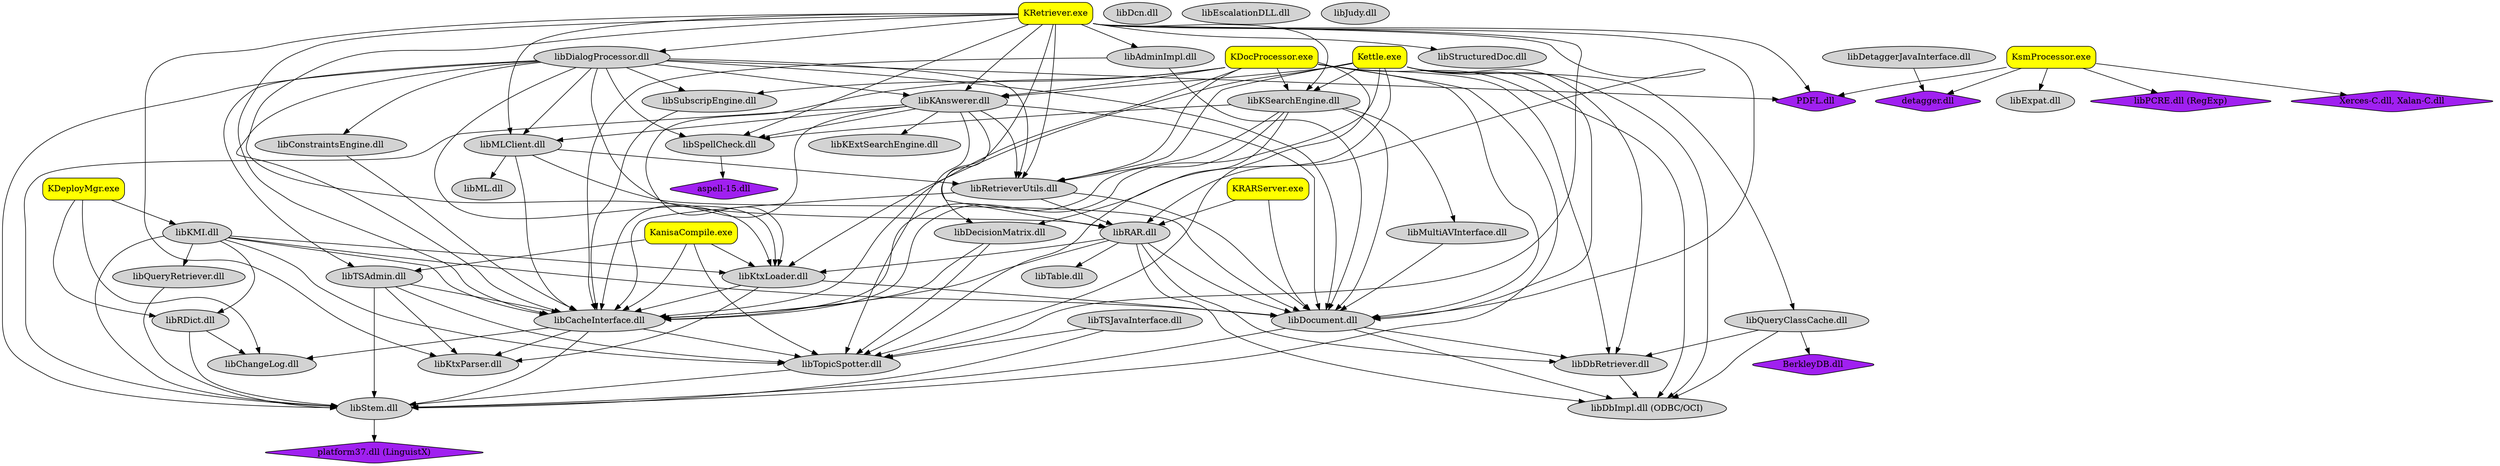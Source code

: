 digraph G
{
	compound=true;
	node [style="rounded,filled"];

/*
	subgraph cluster0
	{
		a -> b;
		a -> c;
		b -> d;
		c -> d;
	}

	subgraph cluster1
	{
		e -> g;
		e -> f;
	}

	b -> f [lhead=cluster1];
	d -> e;
	c -> g [ltail=cluster0, lhead=cluster1];
	c -> e [ltail=cluster0];
	d -> h;

	subgraph cluster0
	{
		libDove;
		libDoveServices
		libOsal;
	}

*/
	/********
	 * EDGES
	 ********/

	libAdminImpl -> libCacheInterface;
	libAdminImpl -> libDocument;
//	libAdminImpl -> libGenUtil;
//	libAdminImpl -> libOsal;

	libCacheInterface -> libChangeLog;
//	libCacheInterface -> libDove;
//	libCacheInterface -> libGenUtil;
	libCacheInterface -> libKtxParser;
//	libCacheInterface -> libOsal;
//	libCacheInterface -> libOsalSockets;
	libCacheInterface -> libStem;
	libCacheInterface -> libTopicSpotter;

//	libChangeLog -> libDoveServices;
//	libChangeLog -> libGenUtil;
//	libChangeLog -> libOsal;

	libConstraintsEngine -> libCacheInterface;
//	libConstraintsEngine -> libDove;
//	libConstraintsEngine -> libGenUtil;
//	libConstraintsEngine -> libOsal;

//	libDbImpl -> libDove;
//	libDbImpl -> libGenUtil;
//	libDbImpl -> libOsal;


	libDbRetriever -> libDbImpl;
//	libDbRetriever -> libDove;
//	libDbRetriever -> libDoveServices;
//	libDbRetriever -> libGenUtil;
//	libDbRetriever -> libOsal;

//	libDcn -> libGenUtil;
//	libDcn -> libOsal;

	libDecisionMatrix -> libCacheInterface;
//	libDecisionMatrix -> libGenUtil;
//	libDecisionMatrix -> libOsal;
	libDecisionMatrix -> libTopicSpotter;

	libDetaggerJavaInterface -> detagger; /* 3rdParty */

	libDialogProcessor -> libCacheInterface;
	libDialogProcessor -> libConstraintsEngine;
	libDialogProcessor -> libDocument;
//	libDialogProcessor -> libDove;
//	libDialogProcessor -> libDoveServices;
//	libDialogProcessor -> libGenUtil;
	libDialogProcessor -> libKAnswerer;
	libDialogProcessor -> libKtxLoader;
	libDialogProcessor -> libMLClient;
//	libDialogProcessor -> libOsal;
	libDialogProcessor -> libRetrieverUtils;
	libDialogProcessor -> libRAR;
	libDialogProcessor -> libSpellCheck;
	libDialogProcessor -> libStem;
	libDialogProcessor -> libSubscripEngine;
	libDialogProcessor -> libTSAdmin;
	libDialogProcessor -> PDFL; /* 3rdParty */
	
	libDocument -> libDbImpl;
	libDocument -> libDbRetriever;
//	libDocument -> libDove;
//	libDocument -> libDoveServices;
//	libDocument -> libGenUtil;
//	libDocument -> libOsalSockets;
	libDocument -> libStem;

//	libDove -> libGenUtil;
//	libDove -> libOsal;
//	libDove -> libOsalSockets;

//	libDoveServices -> libGenUtil;
//	libDoveServices -> libDove;
//	libDoveServices -> libOsal;

//	libEscalationDLL -> libGenUtil;
//	libEscalationDLL -> libOsal;

	/* libExpat -> nothing; */

//	libGenUtil -> libOsal;
//	libGenUtil -> libOsalSockets;

	/* libJudy -> nothing; */

	libKAnswerer -> libCacheInterface;
	libKAnswerer -> libDocument;
//	libKAnswerer -> libDove;
//	libKAnswerer -> libGenUtil;
	libKAnswerer -> libKExtSearchEngine;
	libKAnswerer -> libMLClient;
//	libKAnswerer -> libOsal;
	libKAnswerer -> libRAR;
	libKAnswerer -> libRetrieverUtils;
	libKAnswerer -> libSpellCheck;
	libKAnswerer -> libStem;
	libKAnswerer -> libTopicSpotter;

//	libKExtSearchEngine -> libGenUtil;
//	libKExtSearchEngine -> libOsal;

	libKMI -> libCacheInterface;
	libKMI -> libDocument;
//	libKMI -> libDove;
//	libKMI -> libDoveServices;
//	libKMI -> libGenUtil;
	libKMI -> libQueryRetriever;
	libKMI -> libKtxLoader;
//	libKMI -> libOsal;
	libKMI -> libRDict;
	libKMI -> libStem;
	libKMI -> libTopicSpotter;

	libKSearchEngine -> libCacheInterface;
	libKSearchEngine -> libDocument;
//	libKSearchEngine -> libDove;
//	libKSearchEngine -> libDoveServices;
//	libKSearchEngine -> libGenUtil;
	libKSearchEngine -> libMultiAVInterface;
//	libKSearchEngine -> libOsal;
	libKSearchEngine -> libRetrieverUtils;
	libKSearchEngine -> libSpellCheck;
	libKSearchEngine -> libTopicSpotter;

	libKtxLoader -> libCacheInterface;
	libKtxLoader -> libDocument;
//	libKtxLoader -> libDove;
//	libKtxLoader -> libDoveServices;
//	libKtxLoader -> libGenUtil;
	libKtxLoader -> libKtxParser;
//	libKtxLoader -> libOsal;

//	libKtxParser -> libGenUtil;
//	libKtxParser -> libOsal;

//	libML -> libOsal;

	libMLClient -> libML;
	libMLClient -> libCacheInterface;
	libMLClient -> libDocument;
//	libMLClient -> libGenUtil;
//	libMLClient -> libOsal;
	libMLClient -> libRetrieverUtils;

	libMultiAVInterface -> libDocument;
//	libMultiAVInterface -> libDove;
//	libMultiAVInterface -> libDoveServices;
//	libMultiAVInterface -> libGenUtil;
//	libMultiAVInterface -> libOsal;

	/* libOsal -> nothing; */

//	libOsalSockets -> libOsal;

	libQueryClassCache -> libDbImpl;
	libQueryClassCache -> libDbRetriever;
//	libQueryClassCache -> libDove;
//	libQueryClassCache -> libGenUtil;
//	libQueryClassCache -> libOsal;
	libQueryClassCache -> BerkleyDB; /* 3rdParty */

//	libQueryRetriever -> libGenUtil;
//	libQueryRetriever -> libOsal;
	libQueryRetriever -> libStem;

	libRAR -> libCacheInterface;
	libRAR -> libDbImpl;
	libRAR -> libDbRetriever;
	libRAR -> libDocument;
//	libRAR -> libDove;
//	libRAR -> libDoveServices;
//	libRAR -> libGenUtil;
	libRAR -> libKtxLoader;
//	libRAR -> libOsal;
	libRAR -> libTable;

	libRDict -> libChangeLog;
//	libRDict -> libDove;
//	libRDict -> libDoveServices;
//	libRDict -> libGenUtil;
//	libRDict -> libOsal;
	libRDict -> libStem;

	libRetrieverUtils -> libCacheInterface;
	libRetrieverUtils -> libDocument;
//	libRetrieverUtils -> libGenUtil;
//	libRetrieverUtils -> libOsal;
	libRetrieverUtils -> libRAR;

//	libSpellCheck -> libOsal;
	libSpellCheck -> ASPELL; /* 3rdParty */

//	libStem -> libOsal;
	libStem -> LINGUIST_X; /* 3rdParty */

//	libStructuredDoc -> libDove;
//	libStructuredDoc -> libGenUtil;
//	libStructuredDoc -> libOsal;

	libSubscripEngine -> libCacheInterface;
//	libSubscripEngine -> libDove;
//	libSubscripEngine -> libOsal;

//	libTable -> libGenUtil;
//	libTable -> libOsal;

//	libTopicSpotter -> libDove;
//	libTopicSpotter -> libGenUtil;
//	libTopicSpotter -> libOsal;
	libTopicSpotter -> libStem;

	libTSAdmin -> libCacheInterface;
//	libTSAdmin -> libGenUtil;
	libTSAdmin -> libKtxParser;
//	libTSAdmin -> libOsal
	libTSAdmin -> libStem;
	libTSAdmin -> libTopicSpotter;

//	libTSJavaInterface -> libGenUtil;
	libTSJavaInterface -> libTopicSpotter;
//	libTSJavaInterface -> libOsal;
	libTSJavaInterface -> libStem;

	/* EXE edges */

	KanisaCompile -> libCacheInterface;
//	KanisaCompile -> libDove;
//	KanisaCompile -> libGenUtil;
//	KanisaCompile -> libOsal;
	KanisaCompile -> libKtxLoader;
	KanisaCompile -> libTopicSpotter;
	KanisaCompile -> libTSAdmin;

	KDeployMgr -> libChangeLog;
//	KDeployMgr -> libDove;
//	KDeployMgr -> libDoveServices;
//	KDeployMgr -> libGenUtil;
	KDeployMgr -> libKMI;
//	KDeployMgr -> libOsal;
//	KDeployMgr -> libOsalSockets;
	KDeployMgr -> libRDict;

//	KDMHelper -> libDove;
//	KDMHelper -> libDoveServices;
//	KDMHelper -> libGenUtil;
//	KDMHelper -> libOsal;
//	KDMHelper -> libOsalSockets;

	KRetriever -> libAdminImpl;
	KRetriever -> libCacheInterface;
	KRetriever -> libDecisionMatrix;
	KRetriever -> libDocument;
//	KRetriever -> libDove;
//	KRetriever -> libDoveServices;
	KRetriever -> libDialogProcessor;
//	KRetriever -> libGenUtil;
	KRetriever -> libKAnswerer;
	KRetriever -> libKSearchEngine;
	KRetriever -> libKtxLoader;
	KRetriever -> libKtxParser;
	KRetriever -> libMLClient;
//	KRetriever -> libOsal;
	KRetriever -> libRAR;
	KRetriever -> libRetrieverUtils;
	KRetriever -> libStructuredDoc;
	KRetriever -> libTopicSpotter;
	KRetriever -> libSpellCheck;
	KRetriever -> PDFL; /* 3rdParty */

	KDocProcessor -> libCacheInterface;
//	KDocProcessor -> libDove;
//	KDocProcessor -> libDoveServices;
//	KDocProcessor -> libGenUtil;
	KDocProcessor -> libDbImpl;
	KDocProcessor -> libDbRetriever;
	KDocProcessor -> libDocument;
	KDocProcessor -> libRetrieverUtils;
	KDocProcessor -> libKAnswerer;
	KDocProcessor -> libKSearchEngine;
	KDocProcessor -> libKtxLoader;
	KDocProcessor -> libStem;
	KDocProcessor -> libSubscripEngine;
	KDocProcessor -> libTopicSpotter;

	KRARServer -> libDocument;
//	KRARServer -> libDove;
//	KRARServer -> libDoveServices;
//	KRARServer -> libGenUtil;
//	KRARServer -> libOsal;
	KRARServer -> libRAR;

//	KsmProcessor -> libDove;
//	KsmProcessor -> libDoveServices;
	KsmProcessor -> libExpat;
//	KsmProcessor -> libGenUtil;
//	KsmProcessor -> libOsal;
//	KsmProcessor -> libOsalSockets;
	KsmProcessor -> detagger; /* 3rdParty */
	KsmProcessor -> libPCRE;  /* 3rdParty */
	KsmProcessor -> PDFL;     /* 3rdParty */
	KsmProcessor -> XML_C;    /* 3rdParty */

	Kettle -> libCacheInterface;
	Kettle -> libDbImpl;
	Kettle -> libDbRetriever;
	Kettle -> libDecisionMatrix;
	Kettle -> libDocument;
//	Kettle -> libDove;
//	Kettle -> libDoveServices;
//	Kettle -> libGenUtil;
	Kettle -> libKAnswerer;
	Kettle -> libKSearchEngine;
	Kettle -> libKtxLoader;
//	Kettle -> libOsal;
//	Kettle -> libOsalSockets;
	Kettle -> libQueryClassCache;
	Kettle -> libRetrieverUtils;

//	KRouter -> libDove;
//	KRouter -> libDoveServices;
//	KRouter -> libGenUtil;
//	KRouter -> libOsal;
//	KRouter -> libOsalSockets;

//	KNameservice -> libDove;
//	KNameservice -> libDoveServices;
//	KNameservice -> libGenUtil;
//	KNameservice -> libOsal;
//	KNameservice -> libOsalSockets;

//	KState -> libDove;
//	KState -> libDoveServices;
//	KState -> libGenUtil;
//	KState -> libOsal;
//	KState -> libOsalSockets;

//	KSWLogger -> libDove;
//	KSWLogger -> libDoveServices;
//	KSWLogger -> libGenUtil;
//	KSWLogger -> libOsal;
//	KSWLogger -> libOsalSockets;

//	KettleHelper -> libDove;
//	KettleHelper -> libDoveServices;
//	KettleHelper -> libGenUtil;
//	KettleHelper -> libOsal;
	
	/********
	 * NODES
	 ********/

	libAdminImpl             [label="libAdminImpl.dll"];

	libCacheInterface        [label="libCacheInterface.dll"];
	libChangeLog             [label="libChangeLog.dll"];
	libConstraintsEngine     [label="libConstraintsEngine.dll"];

	libDbImpl                [label="libDbImpl.dll (ODBC/OCI)"];
	libDbRetriever           [label="libDbRetriever.dll"];
	libDcn                   [label="libDcn.dll"];
	libDecisionMatrix        [label="libDecisionMatrix.dll"];
	libDetaggerJavaInterface [label="libDetaggerJavaInterface.dll"];
	libDialogProcessor       [label="libDialogProcessor.dll"];
	libDocument              [label="libDocument.dll"];
//	libDove                  [label="libDove.dll"];
//	libDoveServices          [label="libDoveServices.dll"];

	libEscalationDLL         [label="libEscalationDLL.dll"];
	libExpat                 [label="libExpat.dll"];

//	libGenUtil               [label="libGenUtil.dll"];

	libJudy                  [label="libJudy.dll"];

	libKAnswerer             [label="libKAnswerer.dll"];
	libKExtSearchEngine      [label="libKExtSearchEngine.dll"];
	libKMI                   [label="libKMI.dll"];
	libKSearchEngine         [label="libKSearchEngine.dll"];
	libKtxLoader             [label="libKtxLoader.dll"];
	libKtxParser             [label="libKtxParser.dll"];

	libML                    [label="libML.dll"];
	libMLClient              [label="libMLClient.dll"];
	libMultiAVInterface      [label="libMultiAVInterface.dll"];

//	libOsal                  [label="libOsal.dll"];
//	libOsalSockets           [label="libOsalSockets.dll"];

	libQueryClassCache       [label="libQueryClassCache.dll"];
	libQueryRetriever        [label="libQueryRetriever.dll"];

	libRAR                   [label="libRAR.dll"];
	libRDict                 [label="libRDict.dll"];
	libRetrieverUtils        [label="libRetrieverUtils.dll"];

	libSpellCheck            [label="libSpellCheck.dll"];
	libStem                  [label="libStem.dll"];
	libStructuredDoc         [label="libStructuredDoc.dll"];
	libSubscripEngine        [label="libSubscripEngine.dll"];

	libTable                 [label="libTable.dll"];
	libTopicSpotter          [label="libTopicSpotter.dll"];
	libTSAdmin               [label="libTSAdmin.dll"];
	libTSJavaInterface       [label="libTSJavaInterface.dll"];

	/* 3rd-Party */

	detagger                 [label="detagger.dll"      shape=diamond, fillcolor=purple];
	PDFL                     [label="PDFL.dll"          shape=diamond, fillcolor=purple];
	BerkleyDB                [label="BerkleyDB.dll"     shape=diamond, fillcolor=purple];
	ASPELL                   [label="aspell-15.dll"     shape=diamond, fillcolor=purple];
	LINGUIST_X               [label="platform37.dll (LinguistX)" shape=diamond, fillcolor=purple];
	XML_C                    [label="Xerces-C.dll, Xalan-C.dll"  shape=diamond, fillcolor=purple];
	libPCRE                  [label="libPCRE.dll (RegExp)"       shape=diamond, fillcolor=purple];

	/* EXE nodes */

	KanisaCompile            [label="KanisaCompile.exe" shape=box, fillcolor=yellow];
	KDeployMgr               [label="KDeployMgr.exe"    shape=box, fillcolor=yellow];
//	KDMHelper                [label="KDMHelper.exe"     shape=box, fillcolor=yellow];
	KRetriever               [label="KRetriever.exe"    shape=box, fillcolor=yellow];
	KDocProcessor            [label="KDocProcessor.exe" shape=box, fillcolor=yellow];
	KRARServer               [label="KRARServer.exe"    shape=box, fillcolor=yellow];
//	KRouter                  [label="KRouter.exe"       shape=box, fillcolor=yellow];
//	KNameservice             [label="KNameservice.exe"  shape=box, fillcolor=yellow];
//	KState                   [label="KState.exe"        shape=box, fillcolor=yellow];
//	KSWLogger                [label="KSWLogger.exe"     shape=box, fillcolor=yellow];
//	KettleHelper             [label="KettleHelper.exe"  shape=box, fillcolor=yellow];
	KsmProcessor             [label="KsmProcessor.exe"  shape=box, fillcolor=yellow];
	Kettle                   [label="Kettle.exe"        shape=box, fillcolor=yellow];

/* EXE utils
	KetlLoader               [label="KetlLoader.exe"    shape=box];
	DocProcClient.exe
	KAdminClient.exe
	KanisaDeploy             [label="KanisaDeploy.exe"  shape=box];
	ifmgr.exe
	startpkg.exe
	RetrieverClient.exe
	RatingTransfer.exe
	KQueryTool.exe
	KCStats.exe
	KSWLoggerClient.exe
	KanisaKSM                [label="KanisaKSM.exe"     shape=box];
*/

}